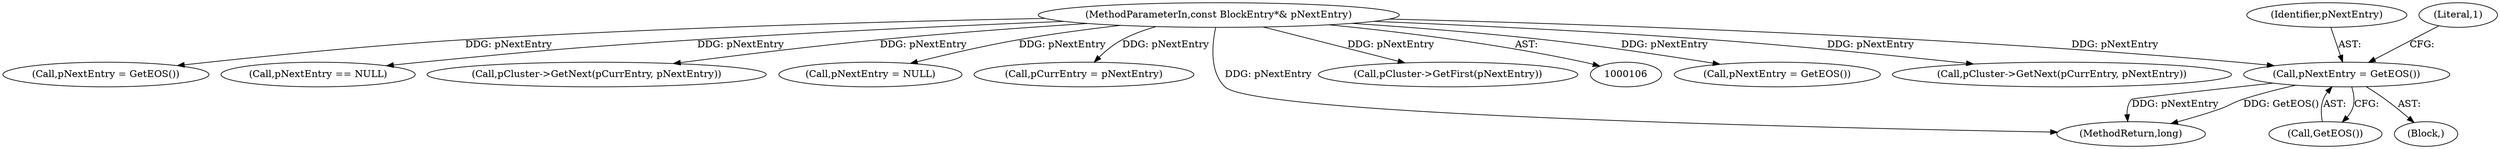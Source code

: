 digraph "0_Android_cc274e2abe8b2a6698a5c47d8aa4bb45f1f9538d_21@pointer" {
"1000215" [label="(Call,pNextEntry = GetEOS())"];
"1000108" [label="(MethodParameterIn,const BlockEntry*& pNextEntry)"];
"1000216" [label="(Identifier,pNextEntry)"];
"1000204" [label="(Call,pNextEntry = GetEOS())"];
"1000150" [label="(Call,pCluster->GetNext(pCurrEntry, pNextEntry))"];
"1000247" [label="(Call,pNextEntry = GetEOS())"];
"1000236" [label="(Call,pNextEntry == NULL)"];
"1000108" [label="(MethodParameterIn,const BlockEntry*& pNextEntry)"];
"1000186" [label="(Call,pCluster->GetNext(pCurrEntry, pNextEntry))"];
"1000219" [label="(Literal,1)"];
"1000220" [label="(Call,pNextEntry = NULL)"];
"1000217" [label="(Call,GetEOS())"];
"1000181" [label="(Call,pCurrEntry = pNextEntry)"];
"1000252" [label="(MethodReturn,long)"];
"1000214" [label="(Block,)"];
"1000215" [label="(Call,pNextEntry = GetEOS())"];
"1000227" [label="(Call,pCluster->GetFirst(pNextEntry))"];
"1000215" -> "1000214"  [label="AST: "];
"1000215" -> "1000217"  [label="CFG: "];
"1000216" -> "1000215"  [label="AST: "];
"1000217" -> "1000215"  [label="AST: "];
"1000219" -> "1000215"  [label="CFG: "];
"1000215" -> "1000252"  [label="DDG: pNextEntry"];
"1000215" -> "1000252"  [label="DDG: GetEOS()"];
"1000108" -> "1000215"  [label="DDG: pNextEntry"];
"1000108" -> "1000106"  [label="AST: "];
"1000108" -> "1000252"  [label="DDG: pNextEntry"];
"1000108" -> "1000150"  [label="DDG: pNextEntry"];
"1000108" -> "1000181"  [label="DDG: pNextEntry"];
"1000108" -> "1000186"  [label="DDG: pNextEntry"];
"1000108" -> "1000204"  [label="DDG: pNextEntry"];
"1000108" -> "1000220"  [label="DDG: pNextEntry"];
"1000108" -> "1000227"  [label="DDG: pNextEntry"];
"1000108" -> "1000236"  [label="DDG: pNextEntry"];
"1000108" -> "1000247"  [label="DDG: pNextEntry"];
}
